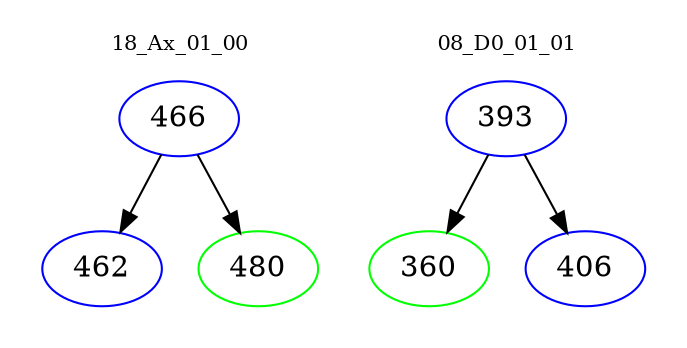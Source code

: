 digraph{
subgraph cluster_0 {
color = white
label = "18_Ax_01_00";
fontsize=10;
T0_466 [label="466", color="blue"]
T0_466 -> T0_462 [color="black"]
T0_462 [label="462", color="blue"]
T0_466 -> T0_480 [color="black"]
T0_480 [label="480", color="green"]
}
subgraph cluster_1 {
color = white
label = "08_D0_01_01";
fontsize=10;
T1_393 [label="393", color="blue"]
T1_393 -> T1_360 [color="black"]
T1_360 [label="360", color="green"]
T1_393 -> T1_406 [color="black"]
T1_406 [label="406", color="blue"]
}
}
